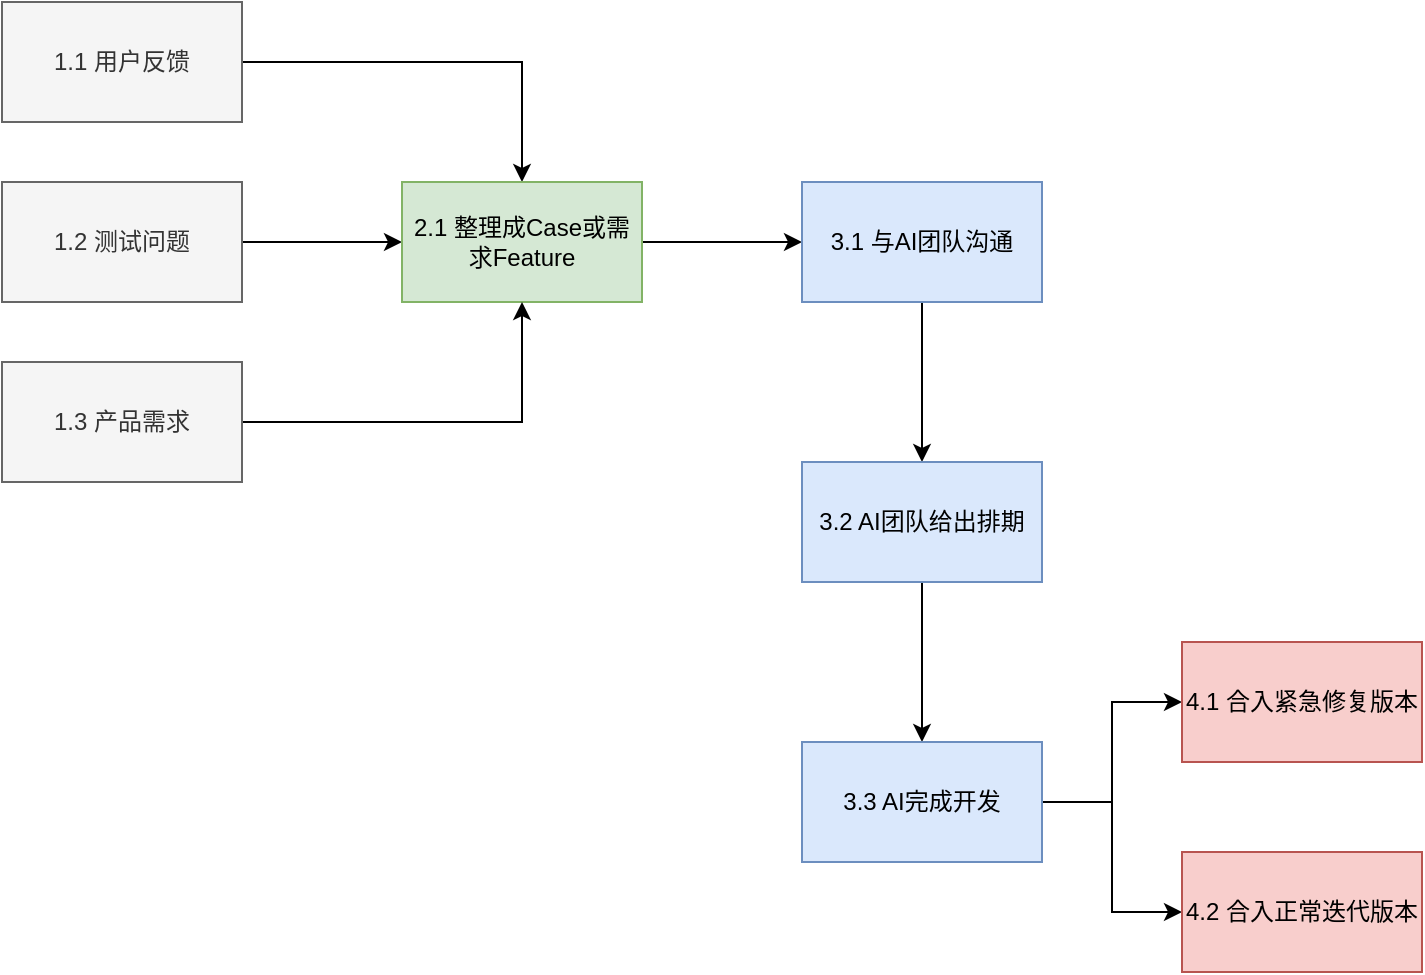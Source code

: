 <mxfile version="13.3.0" type="github">
  <diagram id="SQY7LfDQDoFfCMlvnJfe" name="Page-1">
    <mxGraphModel dx="815" dy="506" grid="1" gridSize="10" guides="1" tooltips="1" connect="1" arrows="1" fold="1" page="1" pageScale="1" pageWidth="827" pageHeight="1169" math="0" shadow="0">
      <root>
        <mxCell id="0" />
        <mxCell id="1" parent="0" />
        <mxCell id="mFUGHH9T0EGc5yDTJ0u0-8" style="edgeStyle=orthogonalEdgeStyle;rounded=0;orthogonalLoop=1;jettySize=auto;html=1;" edge="1" parent="1" source="mFUGHH9T0EGc5yDTJ0u0-1" target="mFUGHH9T0EGc5yDTJ0u0-4">
          <mxGeometry relative="1" as="geometry" />
        </mxCell>
        <mxCell id="mFUGHH9T0EGc5yDTJ0u0-1" value="1.1 用户反馈" style="rounded=0;whiteSpace=wrap;html=1;fillColor=#f5f5f5;strokeColor=#666666;fontColor=#333333;" vertex="1" parent="1">
          <mxGeometry x="140" y="130" width="120" height="60" as="geometry" />
        </mxCell>
        <mxCell id="mFUGHH9T0EGc5yDTJ0u0-5" value="" style="edgeStyle=orthogonalEdgeStyle;rounded=0;orthogonalLoop=1;jettySize=auto;html=1;" edge="1" parent="1" source="mFUGHH9T0EGc5yDTJ0u0-2" target="mFUGHH9T0EGc5yDTJ0u0-4">
          <mxGeometry relative="1" as="geometry" />
        </mxCell>
        <mxCell id="mFUGHH9T0EGc5yDTJ0u0-2" value="1.2 测试问题" style="rounded=0;whiteSpace=wrap;html=1;fillColor=#f5f5f5;strokeColor=#666666;fontColor=#333333;" vertex="1" parent="1">
          <mxGeometry x="140" y="220" width="120" height="60" as="geometry" />
        </mxCell>
        <mxCell id="mFUGHH9T0EGc5yDTJ0u0-11" value="" style="edgeStyle=orthogonalEdgeStyle;rounded=0;orthogonalLoop=1;jettySize=auto;html=1;" edge="1" parent="1" source="mFUGHH9T0EGc5yDTJ0u0-4" target="mFUGHH9T0EGc5yDTJ0u0-10">
          <mxGeometry relative="1" as="geometry" />
        </mxCell>
        <mxCell id="mFUGHH9T0EGc5yDTJ0u0-4" value="2.1 整理成Case或需求Feature" style="rounded=0;whiteSpace=wrap;html=1;fillColor=#d5e8d4;strokeColor=#82b366;" vertex="1" parent="1">
          <mxGeometry x="340" y="220" width="120" height="60" as="geometry" />
        </mxCell>
        <mxCell id="mFUGHH9T0EGc5yDTJ0u0-17" value="" style="edgeStyle=orthogonalEdgeStyle;rounded=0;orthogonalLoop=1;jettySize=auto;html=1;" edge="1" parent="1" source="mFUGHH9T0EGc5yDTJ0u0-10" target="mFUGHH9T0EGc5yDTJ0u0-16">
          <mxGeometry relative="1" as="geometry" />
        </mxCell>
        <mxCell id="mFUGHH9T0EGc5yDTJ0u0-10" value="3.1 与AI团队沟通" style="rounded=0;whiteSpace=wrap;html=1;fillColor=#dae8fc;strokeColor=#6c8ebf;" vertex="1" parent="1">
          <mxGeometry x="540" y="220" width="120" height="60" as="geometry" />
        </mxCell>
        <mxCell id="mFUGHH9T0EGc5yDTJ0u0-19" value="" style="edgeStyle=orthogonalEdgeStyle;rounded=0;orthogonalLoop=1;jettySize=auto;html=1;" edge="1" parent="1" source="mFUGHH9T0EGc5yDTJ0u0-16" target="mFUGHH9T0EGc5yDTJ0u0-18">
          <mxGeometry relative="1" as="geometry" />
        </mxCell>
        <mxCell id="mFUGHH9T0EGc5yDTJ0u0-16" value="3.2 AI团队给出排期" style="rounded=0;whiteSpace=wrap;html=1;fillColor=#dae8fc;strokeColor=#6c8ebf;" vertex="1" parent="1">
          <mxGeometry x="540" y="360" width="120" height="60" as="geometry" />
        </mxCell>
        <mxCell id="mFUGHH9T0EGc5yDTJ0u0-23" value="" style="edgeStyle=orthogonalEdgeStyle;rounded=0;orthogonalLoop=1;jettySize=auto;html=1;" edge="1" parent="1" source="mFUGHH9T0EGc5yDTJ0u0-18" target="mFUGHH9T0EGc5yDTJ0u0-22">
          <mxGeometry relative="1" as="geometry" />
        </mxCell>
        <mxCell id="mFUGHH9T0EGc5yDTJ0u0-29" style="edgeStyle=orthogonalEdgeStyle;rounded=0;orthogonalLoop=1;jettySize=auto;html=1;entryX=0;entryY=0.5;entryDx=0;entryDy=0;" edge="1" parent="1" source="mFUGHH9T0EGc5yDTJ0u0-18" target="mFUGHH9T0EGc5yDTJ0u0-26">
          <mxGeometry relative="1" as="geometry" />
        </mxCell>
        <mxCell id="mFUGHH9T0EGc5yDTJ0u0-18" value="3.3 AI完成开发" style="rounded=0;whiteSpace=wrap;html=1;fillColor=#dae8fc;strokeColor=#6c8ebf;" vertex="1" parent="1">
          <mxGeometry x="540" y="500" width="120" height="60" as="geometry" />
        </mxCell>
        <mxCell id="mFUGHH9T0EGc5yDTJ0u0-22" value="4.1 合入紧急修复版本" style="rounded=0;whiteSpace=wrap;html=1;fillColor=#f8cecc;strokeColor=#b85450;" vertex="1" parent="1">
          <mxGeometry x="730" y="450" width="120" height="60" as="geometry" />
        </mxCell>
        <mxCell id="mFUGHH9T0EGc5yDTJ0u0-9" style="edgeStyle=orthogonalEdgeStyle;rounded=0;orthogonalLoop=1;jettySize=auto;html=1;entryX=0.5;entryY=1;entryDx=0;entryDy=0;" edge="1" parent="1" source="mFUGHH9T0EGc5yDTJ0u0-3" target="mFUGHH9T0EGc5yDTJ0u0-4">
          <mxGeometry relative="1" as="geometry" />
        </mxCell>
        <mxCell id="mFUGHH9T0EGc5yDTJ0u0-3" value="1.3 产品需求" style="rounded=0;whiteSpace=wrap;html=1;fillColor=#f5f5f5;strokeColor=#666666;fontColor=#333333;" vertex="1" parent="1">
          <mxGeometry x="140" y="310" width="120" height="60" as="geometry" />
        </mxCell>
        <mxCell id="mFUGHH9T0EGc5yDTJ0u0-26" value="4.2 合入正常迭代版本" style="rounded=0;whiteSpace=wrap;html=1;fillColor=#f8cecc;strokeColor=#b85450;" vertex="1" parent="1">
          <mxGeometry x="730" y="555" width="120" height="60" as="geometry" />
        </mxCell>
      </root>
    </mxGraphModel>
  </diagram>
</mxfile>
